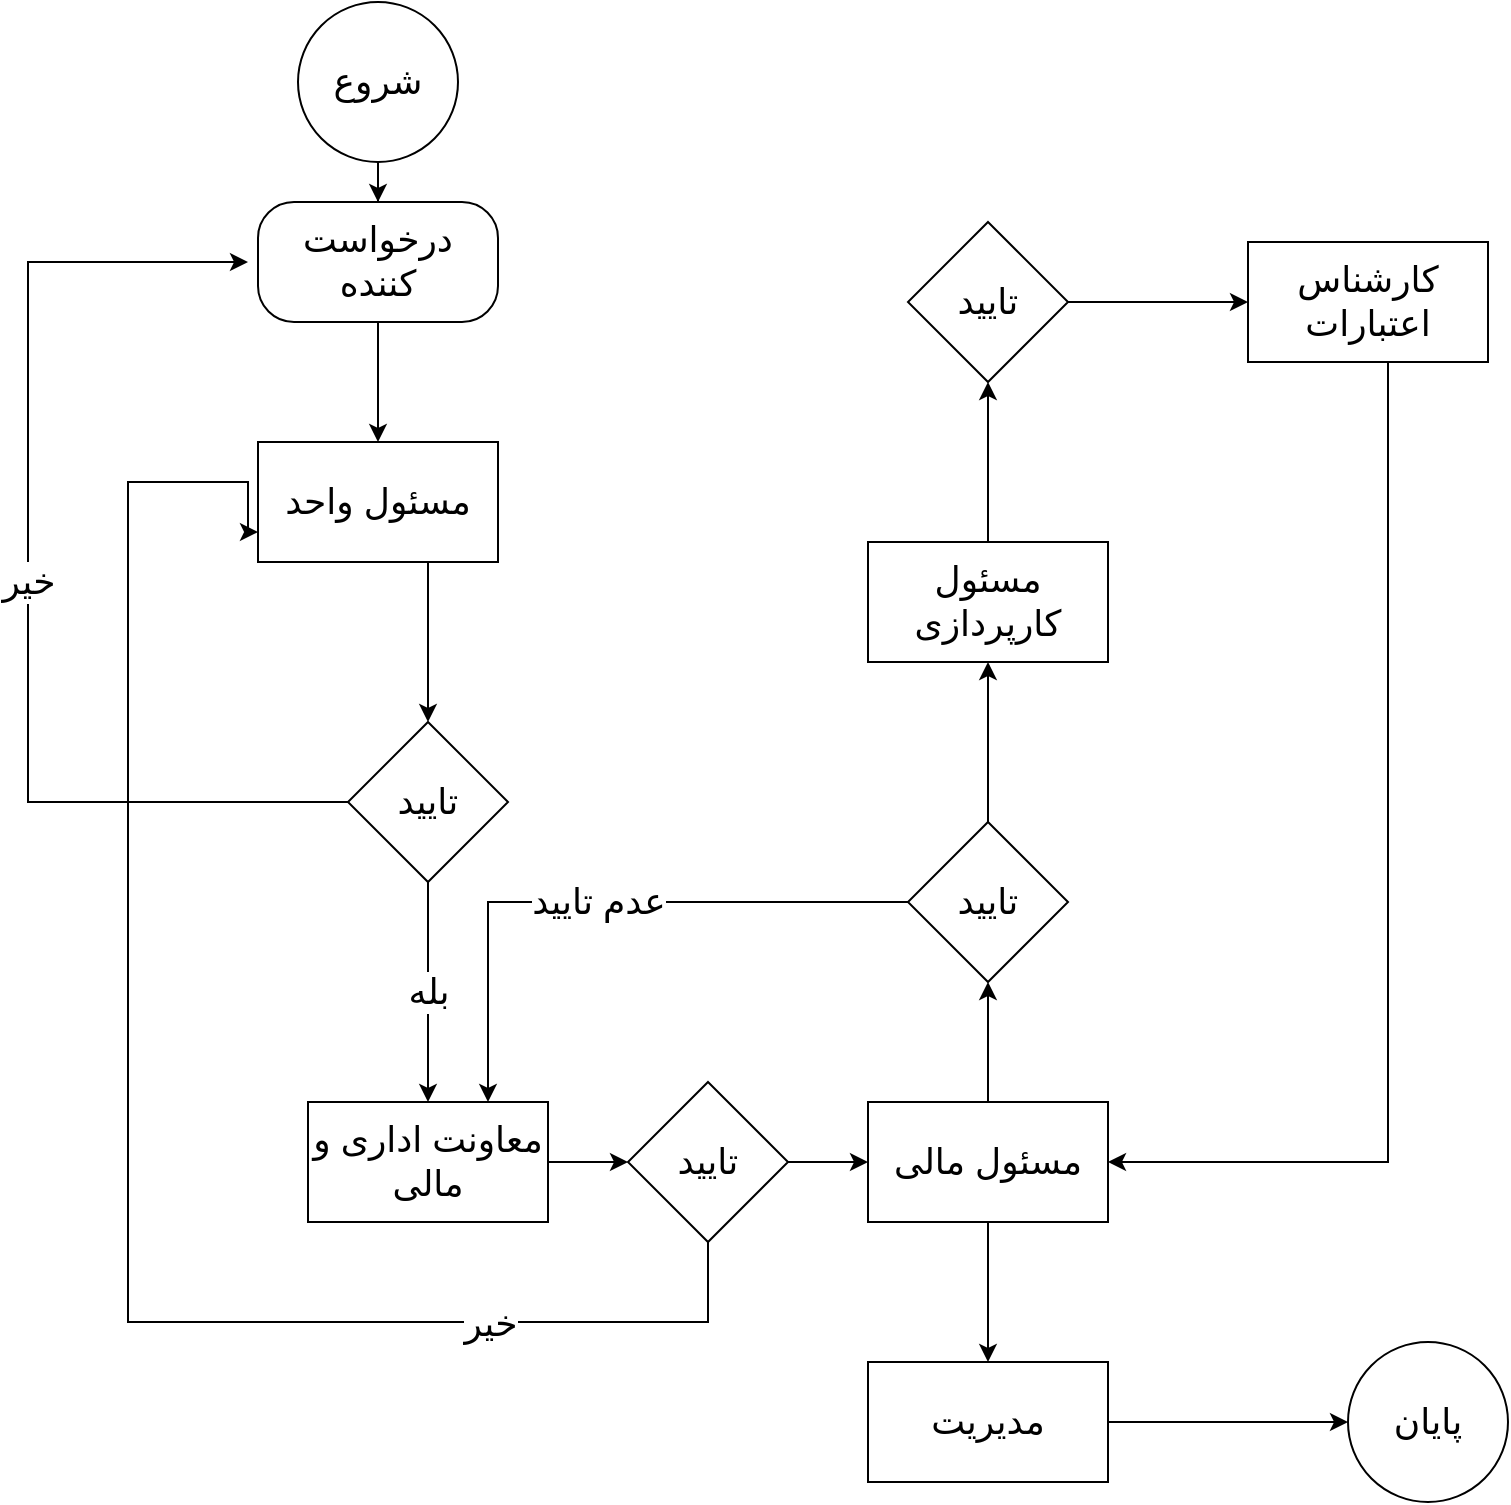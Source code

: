 <mxfile version="20.5.3" type="github">
  <diagram id="HCEbEbxwXHf0zrKpRgwD" name="Page-1">
    <mxGraphModel dx="1422" dy="794" grid="1" gridSize="10" guides="1" tooltips="1" connect="1" arrows="1" fold="1" page="1" pageScale="1" pageWidth="850" pageHeight="1100" math="0" shadow="0">
      <root>
        <mxCell id="0" />
        <mxCell id="1" parent="0" />
        <mxCell id="-bVrx1bl4J-N6o7YZNYy-3" style="edgeStyle=orthogonalEdgeStyle;rounded=0;orthogonalLoop=1;jettySize=auto;html=1;entryX=0.5;entryY=0;entryDx=0;entryDy=0;" edge="1" parent="1" source="-bVrx1bl4J-N6o7YZNYy-1" target="-bVrx1bl4J-N6o7YZNYy-4">
          <mxGeometry relative="1" as="geometry">
            <mxPoint x="230" y="230" as="targetPoint" />
          </mxGeometry>
        </mxCell>
        <mxCell id="-bVrx1bl4J-N6o7YZNYy-1" value="&lt;font style=&quot;font-size: 18px;&quot;&gt;شروع&lt;/font&gt;" style="ellipse;whiteSpace=wrap;html=1;aspect=fixed;" vertex="1" parent="1">
          <mxGeometry x="185" y="10" width="80" height="80" as="geometry" />
        </mxCell>
        <mxCell id="-bVrx1bl4J-N6o7YZNYy-61" style="edgeStyle=orthogonalEdgeStyle;rounded=0;orthogonalLoop=1;jettySize=auto;html=1;entryX=0.5;entryY=0;entryDx=0;entryDy=0;fontSize=18;" edge="1" parent="1" source="-bVrx1bl4J-N6o7YZNYy-4" target="-bVrx1bl4J-N6o7YZNYy-5">
          <mxGeometry relative="1" as="geometry" />
        </mxCell>
        <mxCell id="-bVrx1bl4J-N6o7YZNYy-4" value="درخواست کننده" style="rounded=1;whiteSpace=wrap;html=1;fontSize=18;arcSize=30;" vertex="1" parent="1">
          <mxGeometry x="165" y="110" width="120" height="60" as="geometry" />
        </mxCell>
        <mxCell id="-bVrx1bl4J-N6o7YZNYy-62" style="edgeStyle=orthogonalEdgeStyle;rounded=0;orthogonalLoop=1;jettySize=auto;html=1;entryX=0.5;entryY=0;entryDx=0;entryDy=0;fontSize=18;" edge="1" parent="1" source="-bVrx1bl4J-N6o7YZNYy-5" target="-bVrx1bl4J-N6o7YZNYy-32">
          <mxGeometry relative="1" as="geometry">
            <Array as="points">
              <mxPoint x="250" y="350" />
              <mxPoint x="250" y="350" />
            </Array>
          </mxGeometry>
        </mxCell>
        <mxCell id="-bVrx1bl4J-N6o7YZNYy-5" value="مسئول واحد" style="rounded=0;whiteSpace=wrap;html=1;fontSize=18;" vertex="1" parent="1">
          <mxGeometry x="165" y="230" width="120" height="60" as="geometry" />
        </mxCell>
        <mxCell id="-bVrx1bl4J-N6o7YZNYy-44" style="edgeStyle=orthogonalEdgeStyle;rounded=0;orthogonalLoop=1;jettySize=auto;html=1;entryX=0;entryY=0.5;entryDx=0;entryDy=0;fontSize=18;" edge="1" parent="1" source="-bVrx1bl4J-N6o7YZNYy-9" target="-bVrx1bl4J-N6o7YZNYy-41">
          <mxGeometry relative="1" as="geometry" />
        </mxCell>
        <mxCell id="-bVrx1bl4J-N6o7YZNYy-59" style="edgeStyle=orthogonalEdgeStyle;rounded=0;orthogonalLoop=1;jettySize=auto;html=1;entryX=0;entryY=0.75;entryDx=0;entryDy=0;fontSize=18;exitX=0.5;exitY=1;exitDx=0;exitDy=0;" edge="1" parent="1" source="-bVrx1bl4J-N6o7YZNYy-41" target="-bVrx1bl4J-N6o7YZNYy-5">
          <mxGeometry relative="1" as="geometry">
            <Array as="points">
              <mxPoint x="390" y="670" />
              <mxPoint x="100" y="670" />
              <mxPoint x="100" y="250" />
              <mxPoint x="160" y="250" />
              <mxPoint x="160" y="275" />
            </Array>
          </mxGeometry>
        </mxCell>
        <mxCell id="-bVrx1bl4J-N6o7YZNYy-60" value="خیر" style="edgeLabel;html=1;align=center;verticalAlign=middle;resizable=0;points=[];fontSize=18;" vertex="1" connectable="0" parent="-bVrx1bl4J-N6o7YZNYy-59">
          <mxGeometry x="-0.644" y="1" relative="1" as="geometry">
            <mxPoint as="offset" />
          </mxGeometry>
        </mxCell>
        <mxCell id="-bVrx1bl4J-N6o7YZNYy-9" value="معاونت اداری و مالی" style="rounded=0;whiteSpace=wrap;html=1;fontSize=18;" vertex="1" parent="1">
          <mxGeometry x="190" y="560" width="120" height="60" as="geometry" />
        </mxCell>
        <mxCell id="-bVrx1bl4J-N6o7YZNYy-46" style="edgeStyle=orthogonalEdgeStyle;rounded=0;orthogonalLoop=1;jettySize=auto;html=1;entryX=0.5;entryY=1;entryDx=0;entryDy=0;fontSize=18;" edge="1" parent="1" source="-bVrx1bl4J-N6o7YZNYy-11" target="-bVrx1bl4J-N6o7YZNYy-42">
          <mxGeometry relative="1" as="geometry" />
        </mxCell>
        <mxCell id="-bVrx1bl4J-N6o7YZNYy-51" style="edgeStyle=orthogonalEdgeStyle;rounded=0;orthogonalLoop=1;jettySize=auto;html=1;entryX=0.5;entryY=0;entryDx=0;entryDy=0;fontSize=18;" edge="1" parent="1" source="-bVrx1bl4J-N6o7YZNYy-11" target="-bVrx1bl4J-N6o7YZNYy-19">
          <mxGeometry relative="1" as="geometry" />
        </mxCell>
        <mxCell id="-bVrx1bl4J-N6o7YZNYy-11" value="مسئول مالی" style="rounded=0;whiteSpace=wrap;html=1;fontSize=18;" vertex="1" parent="1">
          <mxGeometry x="470" y="560" width="120" height="60" as="geometry" />
        </mxCell>
        <mxCell id="-bVrx1bl4J-N6o7YZNYy-48" style="edgeStyle=orthogonalEdgeStyle;rounded=0;orthogonalLoop=1;jettySize=auto;html=1;entryX=0.5;entryY=1;entryDx=0;entryDy=0;fontSize=18;" edge="1" parent="1" source="-bVrx1bl4J-N6o7YZNYy-13" target="-bVrx1bl4J-N6o7YZNYy-43">
          <mxGeometry relative="1" as="geometry" />
        </mxCell>
        <mxCell id="-bVrx1bl4J-N6o7YZNYy-13" value="مسئول کارپردازی" style="rounded=0;whiteSpace=wrap;html=1;fontSize=18;" vertex="1" parent="1">
          <mxGeometry x="470" y="280" width="120" height="60" as="geometry" />
        </mxCell>
        <mxCell id="-bVrx1bl4J-N6o7YZNYy-50" style="edgeStyle=orthogonalEdgeStyle;rounded=0;orthogonalLoop=1;jettySize=auto;html=1;entryX=1;entryY=0.5;entryDx=0;entryDy=0;fontSize=18;" edge="1" parent="1" source="-bVrx1bl4J-N6o7YZNYy-15" target="-bVrx1bl4J-N6o7YZNYy-11">
          <mxGeometry relative="1" as="geometry">
            <Array as="points">
              <mxPoint x="730" y="590" />
            </Array>
          </mxGeometry>
        </mxCell>
        <mxCell id="-bVrx1bl4J-N6o7YZNYy-15" value="کارشناس اعتبارات" style="rounded=0;whiteSpace=wrap;html=1;fontSize=18;" vertex="1" parent="1">
          <mxGeometry x="660" y="130" width="120" height="60" as="geometry" />
        </mxCell>
        <mxCell id="-bVrx1bl4J-N6o7YZNYy-25" style="edgeStyle=orthogonalEdgeStyle;rounded=0;orthogonalLoop=1;jettySize=auto;html=1;fontSize=18;" edge="1" parent="1" source="-bVrx1bl4J-N6o7YZNYy-19" target="-bVrx1bl4J-N6o7YZNYy-24">
          <mxGeometry relative="1" as="geometry" />
        </mxCell>
        <mxCell id="-bVrx1bl4J-N6o7YZNYy-19" value="مدیریت" style="rounded=0;whiteSpace=wrap;html=1;fontSize=18;" vertex="1" parent="1">
          <mxGeometry x="470" y="690" width="120" height="60" as="geometry" />
        </mxCell>
        <mxCell id="-bVrx1bl4J-N6o7YZNYy-24" value="پایان" style="ellipse;whiteSpace=wrap;html=1;aspect=fixed;fontSize=18;" vertex="1" parent="1">
          <mxGeometry x="710" y="680" width="80" height="80" as="geometry" />
        </mxCell>
        <mxCell id="-bVrx1bl4J-N6o7YZNYy-40" value="بله" style="edgeStyle=orthogonalEdgeStyle;rounded=0;orthogonalLoop=1;jettySize=auto;html=1;entryX=0.5;entryY=0;entryDx=0;entryDy=0;fontSize=18;" edge="1" parent="1" source="-bVrx1bl4J-N6o7YZNYy-32" target="-bVrx1bl4J-N6o7YZNYy-9">
          <mxGeometry relative="1" as="geometry" />
        </mxCell>
        <mxCell id="-bVrx1bl4J-N6o7YZNYy-58" value="خیر" style="edgeStyle=orthogonalEdgeStyle;rounded=0;orthogonalLoop=1;jettySize=auto;html=1;fontSize=18;" edge="1" parent="1" source="-bVrx1bl4J-N6o7YZNYy-32">
          <mxGeometry relative="1" as="geometry">
            <mxPoint x="160" y="140" as="targetPoint" />
            <Array as="points">
              <mxPoint x="50" y="410" />
              <mxPoint x="50" y="140" />
            </Array>
          </mxGeometry>
        </mxCell>
        <mxCell id="-bVrx1bl4J-N6o7YZNYy-32" value="تایید" style="rhombus;whiteSpace=wrap;html=1;fontSize=18;" vertex="1" parent="1">
          <mxGeometry x="210" y="370" width="80" height="80" as="geometry" />
        </mxCell>
        <mxCell id="-bVrx1bl4J-N6o7YZNYy-45" style="edgeStyle=orthogonalEdgeStyle;rounded=0;orthogonalLoop=1;jettySize=auto;html=1;entryX=0;entryY=0.5;entryDx=0;entryDy=0;fontSize=18;" edge="1" parent="1" source="-bVrx1bl4J-N6o7YZNYy-41" target="-bVrx1bl4J-N6o7YZNYy-11">
          <mxGeometry relative="1" as="geometry" />
        </mxCell>
        <mxCell id="-bVrx1bl4J-N6o7YZNYy-41" value="تایید" style="rhombus;whiteSpace=wrap;html=1;fontSize=18;" vertex="1" parent="1">
          <mxGeometry x="350" y="550" width="80" height="80" as="geometry" />
        </mxCell>
        <mxCell id="-bVrx1bl4J-N6o7YZNYy-47" style="edgeStyle=orthogonalEdgeStyle;rounded=0;orthogonalLoop=1;jettySize=auto;html=1;entryX=0.5;entryY=1;entryDx=0;entryDy=0;fontSize=18;" edge="1" parent="1" source="-bVrx1bl4J-N6o7YZNYy-42" target="-bVrx1bl4J-N6o7YZNYy-13">
          <mxGeometry relative="1" as="geometry" />
        </mxCell>
        <mxCell id="-bVrx1bl4J-N6o7YZNYy-65" value="عدم تایید" style="edgeStyle=orthogonalEdgeStyle;rounded=0;orthogonalLoop=1;jettySize=auto;html=1;entryX=0.75;entryY=0;entryDx=0;entryDy=0;fontSize=18;" edge="1" parent="1" source="-bVrx1bl4J-N6o7YZNYy-42" target="-bVrx1bl4J-N6o7YZNYy-9">
          <mxGeometry relative="1" as="geometry" />
        </mxCell>
        <mxCell id="-bVrx1bl4J-N6o7YZNYy-42" value="تایید" style="rhombus;whiteSpace=wrap;html=1;fontSize=18;" vertex="1" parent="1">
          <mxGeometry x="490" y="420" width="80" height="80" as="geometry" />
        </mxCell>
        <mxCell id="-bVrx1bl4J-N6o7YZNYy-49" style="edgeStyle=orthogonalEdgeStyle;rounded=0;orthogonalLoop=1;jettySize=auto;html=1;entryX=0;entryY=0.5;entryDx=0;entryDy=0;fontSize=18;" edge="1" parent="1" source="-bVrx1bl4J-N6o7YZNYy-43" target="-bVrx1bl4J-N6o7YZNYy-15">
          <mxGeometry relative="1" as="geometry" />
        </mxCell>
        <mxCell id="-bVrx1bl4J-N6o7YZNYy-43" value="تایید" style="rhombus;whiteSpace=wrap;html=1;fontSize=18;" vertex="1" parent="1">
          <mxGeometry x="490" y="120" width="80" height="80" as="geometry" />
        </mxCell>
      </root>
    </mxGraphModel>
  </diagram>
</mxfile>
